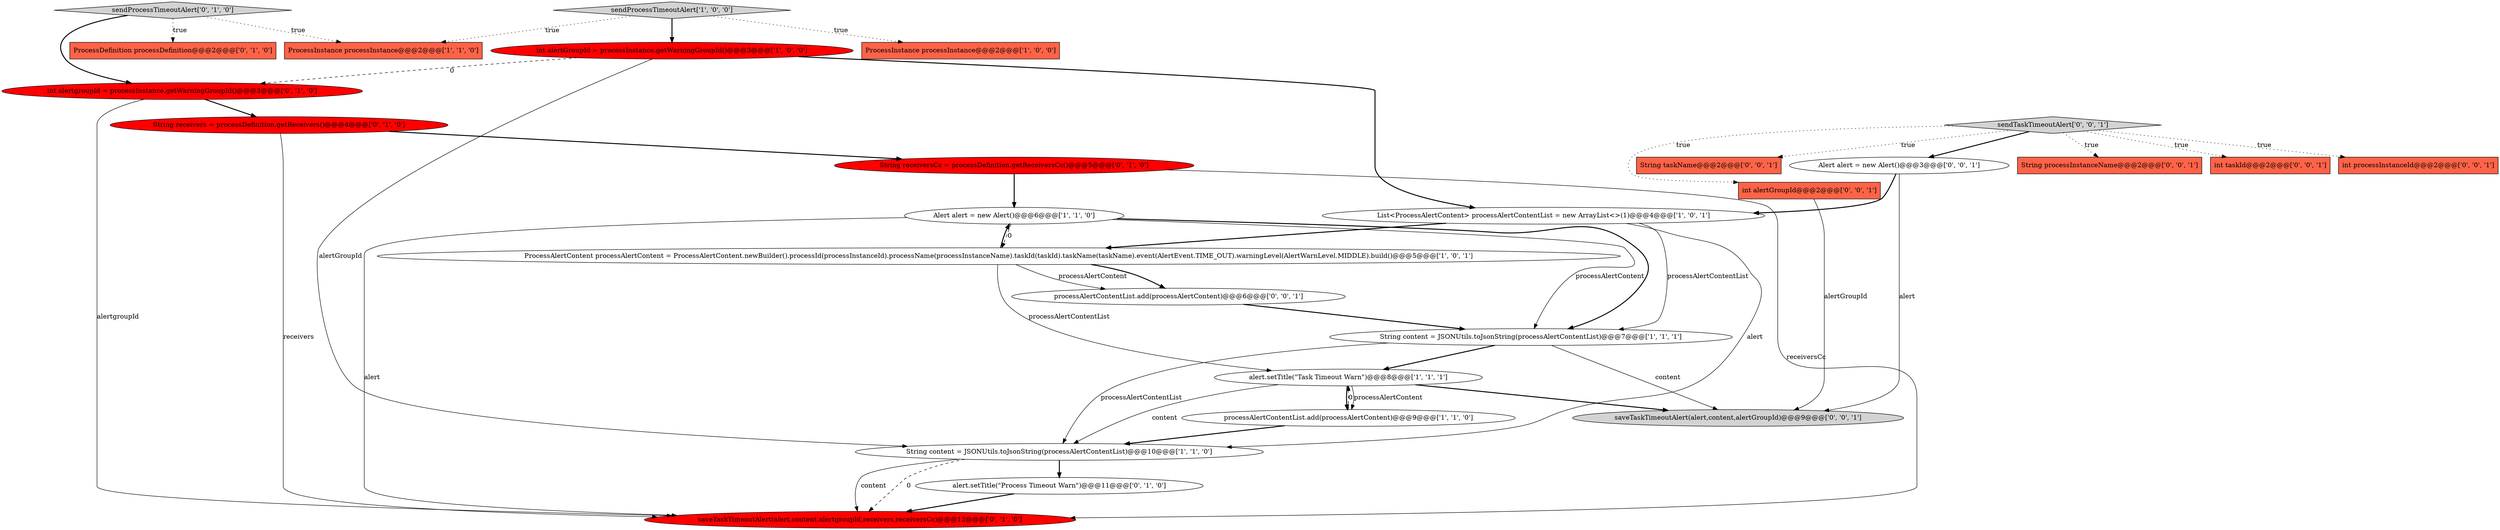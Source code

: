 digraph {
13 [style = filled, label = "String receiversCc = processDefinition.getReceiversCc()@@@5@@@['0', '1', '0']", fillcolor = red, shape = ellipse image = "AAA1AAABBB2BBB"];
3 [style = filled, label = "sendProcessTimeoutAlert['1', '0', '0']", fillcolor = lightgray, shape = diamond image = "AAA0AAABBB1BBB"];
20 [style = filled, label = "saveTaskTimeoutAlert(alert,content,alertGroupId)@@@9@@@['0', '0', '1']", fillcolor = lightgray, shape = ellipse image = "AAA0AAABBB3BBB"];
4 [style = filled, label = "String content = JSONUtils.toJsonString(processAlertContentList)@@@7@@@['1', '1', '1']", fillcolor = white, shape = ellipse image = "AAA0AAABBB1BBB"];
7 [style = filled, label = "ProcessAlertContent processAlertContent = ProcessAlertContent.newBuilder().processId(processInstanceId).processName(processInstanceName).taskId(taskId).taskName(taskName).event(AlertEvent.TIME_OUT).warningLevel(AlertWarnLevel.MIDDLE).build()@@@5@@@['1', '0', '1']", fillcolor = white, shape = ellipse image = "AAA0AAABBB1BBB"];
25 [style = filled, label = "Alert alert = new Alert()@@@3@@@['0', '0', '1']", fillcolor = white, shape = ellipse image = "AAA0AAABBB3BBB"];
1 [style = filled, label = "List<ProcessAlertContent> processAlertContentList = new ArrayList<>(1)@@@4@@@['1', '0', '1']", fillcolor = white, shape = ellipse image = "AAA0AAABBB1BBB"];
6 [style = filled, label = "String content = JSONUtils.toJsonString(processAlertContentList)@@@10@@@['1', '1', '0']", fillcolor = white, shape = ellipse image = "AAA0AAABBB1BBB"];
21 [style = filled, label = "int processInstanceId@@@2@@@['0', '0', '1']", fillcolor = tomato, shape = box image = "AAA0AAABBB3BBB"];
24 [style = filled, label = "String taskName@@@2@@@['0', '0', '1']", fillcolor = tomato, shape = box image = "AAA0AAABBB3BBB"];
11 [style = filled, label = "saveTaskTimeoutAlert(alert,content,alertgroupId,receivers,receiversCc)@@@12@@@['0', '1', '0']", fillcolor = red, shape = ellipse image = "AAA1AAABBB2BBB"];
12 [style = filled, label = "ProcessDefinition processDefinition@@@2@@@['0', '1', '0']", fillcolor = tomato, shape = box image = "AAA0AAABBB2BBB"];
2 [style = filled, label = "processAlertContentList.add(processAlertContent)@@@9@@@['1', '1', '0']", fillcolor = white, shape = ellipse image = "AAA0AAABBB1BBB"];
23 [style = filled, label = "processAlertContentList.add(processAlertContent)@@@6@@@['0', '0', '1']", fillcolor = white, shape = ellipse image = "AAA0AAABBB3BBB"];
14 [style = filled, label = "String receivers = processDefinition.getReceivers()@@@4@@@['0', '1', '0']", fillcolor = red, shape = ellipse image = "AAA1AAABBB2BBB"];
17 [style = filled, label = "sendProcessTimeoutAlert['0', '1', '0']", fillcolor = lightgray, shape = diamond image = "AAA0AAABBB2BBB"];
22 [style = filled, label = "String processInstanceName@@@2@@@['0', '0', '1']", fillcolor = tomato, shape = box image = "AAA0AAABBB3BBB"];
8 [style = filled, label = "Alert alert = new Alert()@@@6@@@['1', '1', '0']", fillcolor = white, shape = ellipse image = "AAA0AAABBB1BBB"];
9 [style = filled, label = "ProcessInstance processInstance@@@2@@@['1', '1', '0']", fillcolor = tomato, shape = box image = "AAA0AAABBB1BBB"];
0 [style = filled, label = "ProcessInstance processInstance@@@2@@@['1', '0', '0']", fillcolor = tomato, shape = box image = "AAA0AAABBB1BBB"];
18 [style = filled, label = "int taskId@@@2@@@['0', '0', '1']", fillcolor = tomato, shape = box image = "AAA0AAABBB3BBB"];
10 [style = filled, label = "alert.setTitle(\"Task Timeout Warn\")@@@8@@@['1', '1', '1']", fillcolor = white, shape = ellipse image = "AAA0AAABBB1BBB"];
5 [style = filled, label = "int alertGroupId = processInstance.getWarningGroupId()@@@3@@@['1', '0', '0']", fillcolor = red, shape = ellipse image = "AAA1AAABBB1BBB"];
15 [style = filled, label = "alert.setTitle(\"Process Timeout Warn\")@@@11@@@['0', '1', '0']", fillcolor = white, shape = ellipse image = "AAA0AAABBB2BBB"];
19 [style = filled, label = "int alertGroupId@@@2@@@['0', '0', '1']", fillcolor = tomato, shape = box image = "AAA0AAABBB3BBB"];
16 [style = filled, label = "int alertgroupId = processInstance.getWarningGroupId()@@@3@@@['0', '1', '0']", fillcolor = red, shape = ellipse image = "AAA1AAABBB2BBB"];
26 [style = filled, label = "sendTaskTimeoutAlert['0', '0', '1']", fillcolor = lightgray, shape = diamond image = "AAA0AAABBB3BBB"];
4->10 [style = bold, label=""];
10->6 [style = solid, label="content"];
10->20 [style = bold, label=""];
25->1 [style = bold, label=""];
8->4 [style = solid, label="processAlertContent"];
10->2 [style = solid, label="processAlertContent"];
16->11 [style = solid, label="alertgroupId"];
2->6 [style = bold, label=""];
26->25 [style = bold, label=""];
4->20 [style = solid, label="content"];
4->6 [style = solid, label="processAlertContentList"];
6->11 [style = dashed, label="0"];
23->4 [style = bold, label=""];
19->20 [style = solid, label="alertGroupId"];
26->19 [style = dotted, label="true"];
3->9 [style = dotted, label="true"];
26->22 [style = dotted, label="true"];
7->8 [style = bold, label=""];
1->7 [style = bold, label=""];
6->15 [style = bold, label=""];
6->11 [style = solid, label="content"];
2->10 [style = dashed, label="0"];
5->6 [style = solid, label="alertGroupId"];
5->16 [style = dashed, label="0"];
13->11 [style = solid, label="receiversCc"];
5->1 [style = bold, label=""];
3->5 [style = bold, label=""];
14->11 [style = solid, label="receivers"];
15->11 [style = bold, label=""];
17->12 [style = dotted, label="true"];
26->21 [style = dotted, label="true"];
8->7 [style = dashed, label="0"];
7->23 [style = bold, label=""];
17->9 [style = dotted, label="true"];
7->10 [style = solid, label="processAlertContentList"];
1->4 [style = solid, label="processAlertContentList"];
26->24 [style = dotted, label="true"];
3->0 [style = dotted, label="true"];
16->14 [style = bold, label=""];
26->18 [style = dotted, label="true"];
8->11 [style = solid, label="alert"];
10->2 [style = bold, label=""];
8->4 [style = bold, label=""];
14->13 [style = bold, label=""];
13->8 [style = bold, label=""];
25->20 [style = solid, label="alert"];
1->6 [style = solid, label="alert"];
7->23 [style = solid, label="processAlertContent"];
17->16 [style = bold, label=""];
}
